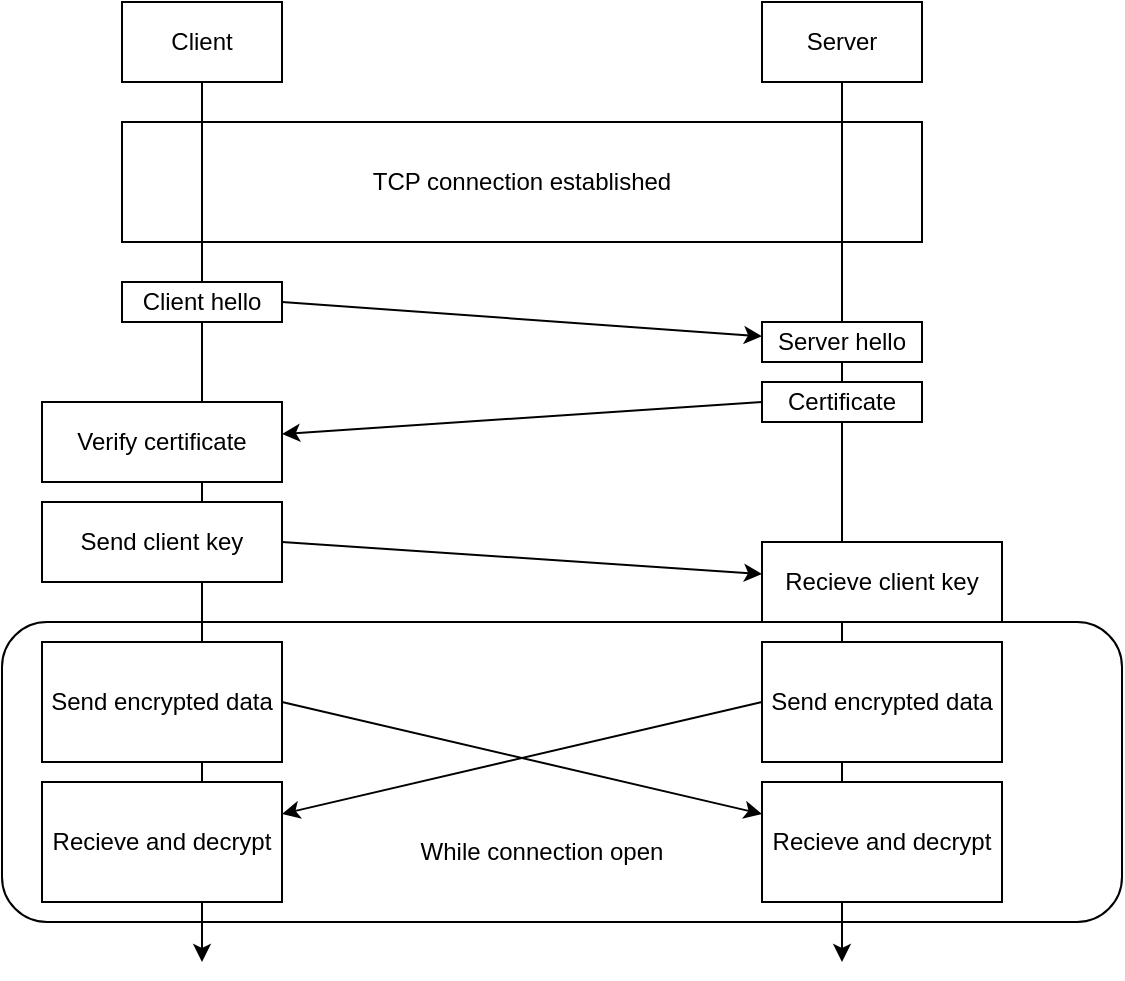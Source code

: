 <mxfile version="20.8.16" type="device"><diagram name="Page-1" id="jTJOyvx83bKK-le0uiik"><mxGraphModel dx="1134" dy="662" grid="1" gridSize="10" guides="1" tooltips="1" connect="1" arrows="1" fold="1" page="1" pageScale="1" pageWidth="1600" pageHeight="900" math="0" shadow="0"><root><mxCell id="0"/><mxCell id="1" parent="0"/><mxCell id="e2tu3xhmdFGwdnTErRNc-1" value="TCP connection established" style="rounded=0;whiteSpace=wrap;html=1;" vertex="1" parent="1"><mxGeometry x="640" y="220" width="400" height="60" as="geometry"/></mxCell><mxCell id="e2tu3xhmdFGwdnTErRNc-4" style="edgeStyle=orthogonalEdgeStyle;rounded=0;orthogonalLoop=1;jettySize=auto;html=1;exitX=0.5;exitY=1;exitDx=0;exitDy=0;" edge="1" parent="1" source="e2tu3xhmdFGwdnTErRNc-2"><mxGeometry relative="1" as="geometry"><mxPoint x="680" y="640" as="targetPoint"/></mxGeometry></mxCell><mxCell id="e2tu3xhmdFGwdnTErRNc-2" value="Client" style="rounded=0;whiteSpace=wrap;html=1;" vertex="1" parent="1"><mxGeometry x="640" y="160" width="80" height="40" as="geometry"/></mxCell><mxCell id="e2tu3xhmdFGwdnTErRNc-5" style="edgeStyle=orthogonalEdgeStyle;rounded=0;orthogonalLoop=1;jettySize=auto;html=1;exitX=0.5;exitY=1;exitDx=0;exitDy=0;" edge="1" parent="1" source="e2tu3xhmdFGwdnTErRNc-3"><mxGeometry relative="1" as="geometry"><mxPoint x="1000" y="640" as="targetPoint"/></mxGeometry></mxCell><mxCell id="e2tu3xhmdFGwdnTErRNc-3" value="Server" style="rounded=0;whiteSpace=wrap;html=1;" vertex="1" parent="1"><mxGeometry x="960" y="160" width="80" height="40" as="geometry"/></mxCell><mxCell id="e2tu3xhmdFGwdnTErRNc-10" style="rounded=0;orthogonalLoop=1;jettySize=auto;html=1;exitX=1;exitY=0.5;exitDx=0;exitDy=0;" edge="1" parent="1" source="e2tu3xhmdFGwdnTErRNc-6" target="e2tu3xhmdFGwdnTErRNc-8"><mxGeometry relative="1" as="geometry"/></mxCell><mxCell id="e2tu3xhmdFGwdnTErRNc-6" value="Client hello" style="rounded=0;whiteSpace=wrap;html=1;" vertex="1" parent="1"><mxGeometry x="640" y="300" width="80" height="20" as="geometry"/></mxCell><mxCell id="e2tu3xhmdFGwdnTErRNc-8" value="Server hello" style="rounded=0;whiteSpace=wrap;html=1;" vertex="1" parent="1"><mxGeometry x="960" y="320" width="80" height="20" as="geometry"/></mxCell><mxCell id="e2tu3xhmdFGwdnTErRNc-14" style="edgeStyle=none;rounded=0;orthogonalLoop=1;jettySize=auto;html=1;exitX=0;exitY=0.5;exitDx=0;exitDy=0;" edge="1" parent="1" source="e2tu3xhmdFGwdnTErRNc-11" target="e2tu3xhmdFGwdnTErRNc-12"><mxGeometry relative="1" as="geometry"/></mxCell><mxCell id="e2tu3xhmdFGwdnTErRNc-11" value="Certificate" style="rounded=0;whiteSpace=wrap;html=1;" vertex="1" parent="1"><mxGeometry x="960" y="350" width="80" height="20" as="geometry"/></mxCell><mxCell id="e2tu3xhmdFGwdnTErRNc-12" value="Verify certificate" style="rounded=0;whiteSpace=wrap;html=1;" vertex="1" parent="1"><mxGeometry x="600" y="360" width="120" height="40" as="geometry"/></mxCell><mxCell id="e2tu3xhmdFGwdnTErRNc-17" style="edgeStyle=none;rounded=0;orthogonalLoop=1;jettySize=auto;html=1;exitX=1;exitY=0.5;exitDx=0;exitDy=0;" edge="1" parent="1" source="e2tu3xhmdFGwdnTErRNc-15" target="e2tu3xhmdFGwdnTErRNc-16"><mxGeometry relative="1" as="geometry"/></mxCell><mxCell id="e2tu3xhmdFGwdnTErRNc-15" value="Send client key" style="rounded=0;whiteSpace=wrap;html=1;" vertex="1" parent="1"><mxGeometry x="600" y="410" width="120" height="40" as="geometry"/></mxCell><mxCell id="e2tu3xhmdFGwdnTErRNc-16" value="Recieve client key" style="rounded=0;whiteSpace=wrap;html=1;" vertex="1" parent="1"><mxGeometry x="960" y="430" width="120" height="40" as="geometry"/></mxCell><mxCell id="e2tu3xhmdFGwdnTErRNc-23" style="edgeStyle=none;rounded=0;orthogonalLoop=1;jettySize=auto;html=1;exitX=1;exitY=0.5;exitDx=0;exitDy=0;" edge="1" parent="1" source="e2tu3xhmdFGwdnTErRNc-19" target="e2tu3xhmdFGwdnTErRNc-22"><mxGeometry relative="1" as="geometry"/></mxCell><mxCell id="e2tu3xhmdFGwdnTErRNc-19" value="Send encrypted data" style="rounded=0;whiteSpace=wrap;html=1;" vertex="1" parent="1"><mxGeometry x="600" y="480" width="120" height="60" as="geometry"/></mxCell><mxCell id="e2tu3xhmdFGwdnTErRNc-24" style="edgeStyle=none;rounded=0;orthogonalLoop=1;jettySize=auto;html=1;exitX=0;exitY=0.5;exitDx=0;exitDy=0;" edge="1" parent="1" source="e2tu3xhmdFGwdnTErRNc-20" target="e2tu3xhmdFGwdnTErRNc-21"><mxGeometry relative="1" as="geometry"/></mxCell><mxCell id="e2tu3xhmdFGwdnTErRNc-20" value="Send encrypted data" style="rounded=0;whiteSpace=wrap;html=1;" vertex="1" parent="1"><mxGeometry x="960" y="480" width="120" height="60" as="geometry"/></mxCell><mxCell id="e2tu3xhmdFGwdnTErRNc-21" value="Recieve and decrypt" style="rounded=0;whiteSpace=wrap;html=1;" vertex="1" parent="1"><mxGeometry x="600" y="550" width="120" height="60" as="geometry"/></mxCell><mxCell id="e2tu3xhmdFGwdnTErRNc-22" value="Recieve and decrypt" style="rounded=0;whiteSpace=wrap;html=1;" vertex="1" parent="1"><mxGeometry x="960" y="550" width="120" height="60" as="geometry"/></mxCell><mxCell id="e2tu3xhmdFGwdnTErRNc-25" value="" style="rounded=1;whiteSpace=wrap;html=1;fillColor=none;" vertex="1" parent="1"><mxGeometry x="580" y="470" width="560" height="150" as="geometry"/></mxCell><mxCell id="e2tu3xhmdFGwdnTErRNc-26" value="While connection open" style="text;html=1;strokeColor=none;fillColor=none;align=center;verticalAlign=middle;whiteSpace=wrap;rounded=0;" vertex="1" parent="1"><mxGeometry x="770" y="570" width="160" height="30" as="geometry"/></mxCell></root></mxGraphModel></diagram></mxfile>
